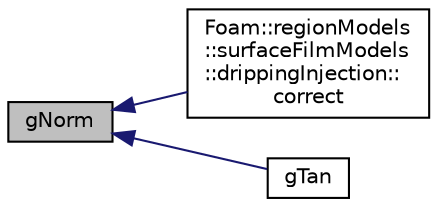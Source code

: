 digraph "gNorm"
{
  bgcolor="transparent";
  edge [fontname="Helvetica",fontsize="10",labelfontname="Helvetica",labelfontsize="10"];
  node [fontname="Helvetica",fontsize="10",shape=record];
  rankdir="LR";
  Node1 [label="gNorm",height=0.2,width=0.4,color="black", fillcolor="grey75", style="filled", fontcolor="black"];
  Node1 -> Node2 [dir="back",color="midnightblue",fontsize="10",style="solid",fontname="Helvetica"];
  Node2 [label="Foam::regionModels\l::surfaceFilmModels\l::drippingInjection::\lcorrect",height=0.2,width=0.4,color="black",URL="$a00581.html#a8c67db65404877aac3731246ffb15754",tooltip="Correct. "];
  Node1 -> Node3 [dir="back",color="midnightblue",fontsize="10",style="solid",fontname="Helvetica"];
  Node3 [label="gTan",height=0.2,width=0.4,color="black",URL="$a01237.html#a9d5bca687e0112892d9ce559f58d7b0d",tooltip="Return the gravity tangential component contributions. "];
}
